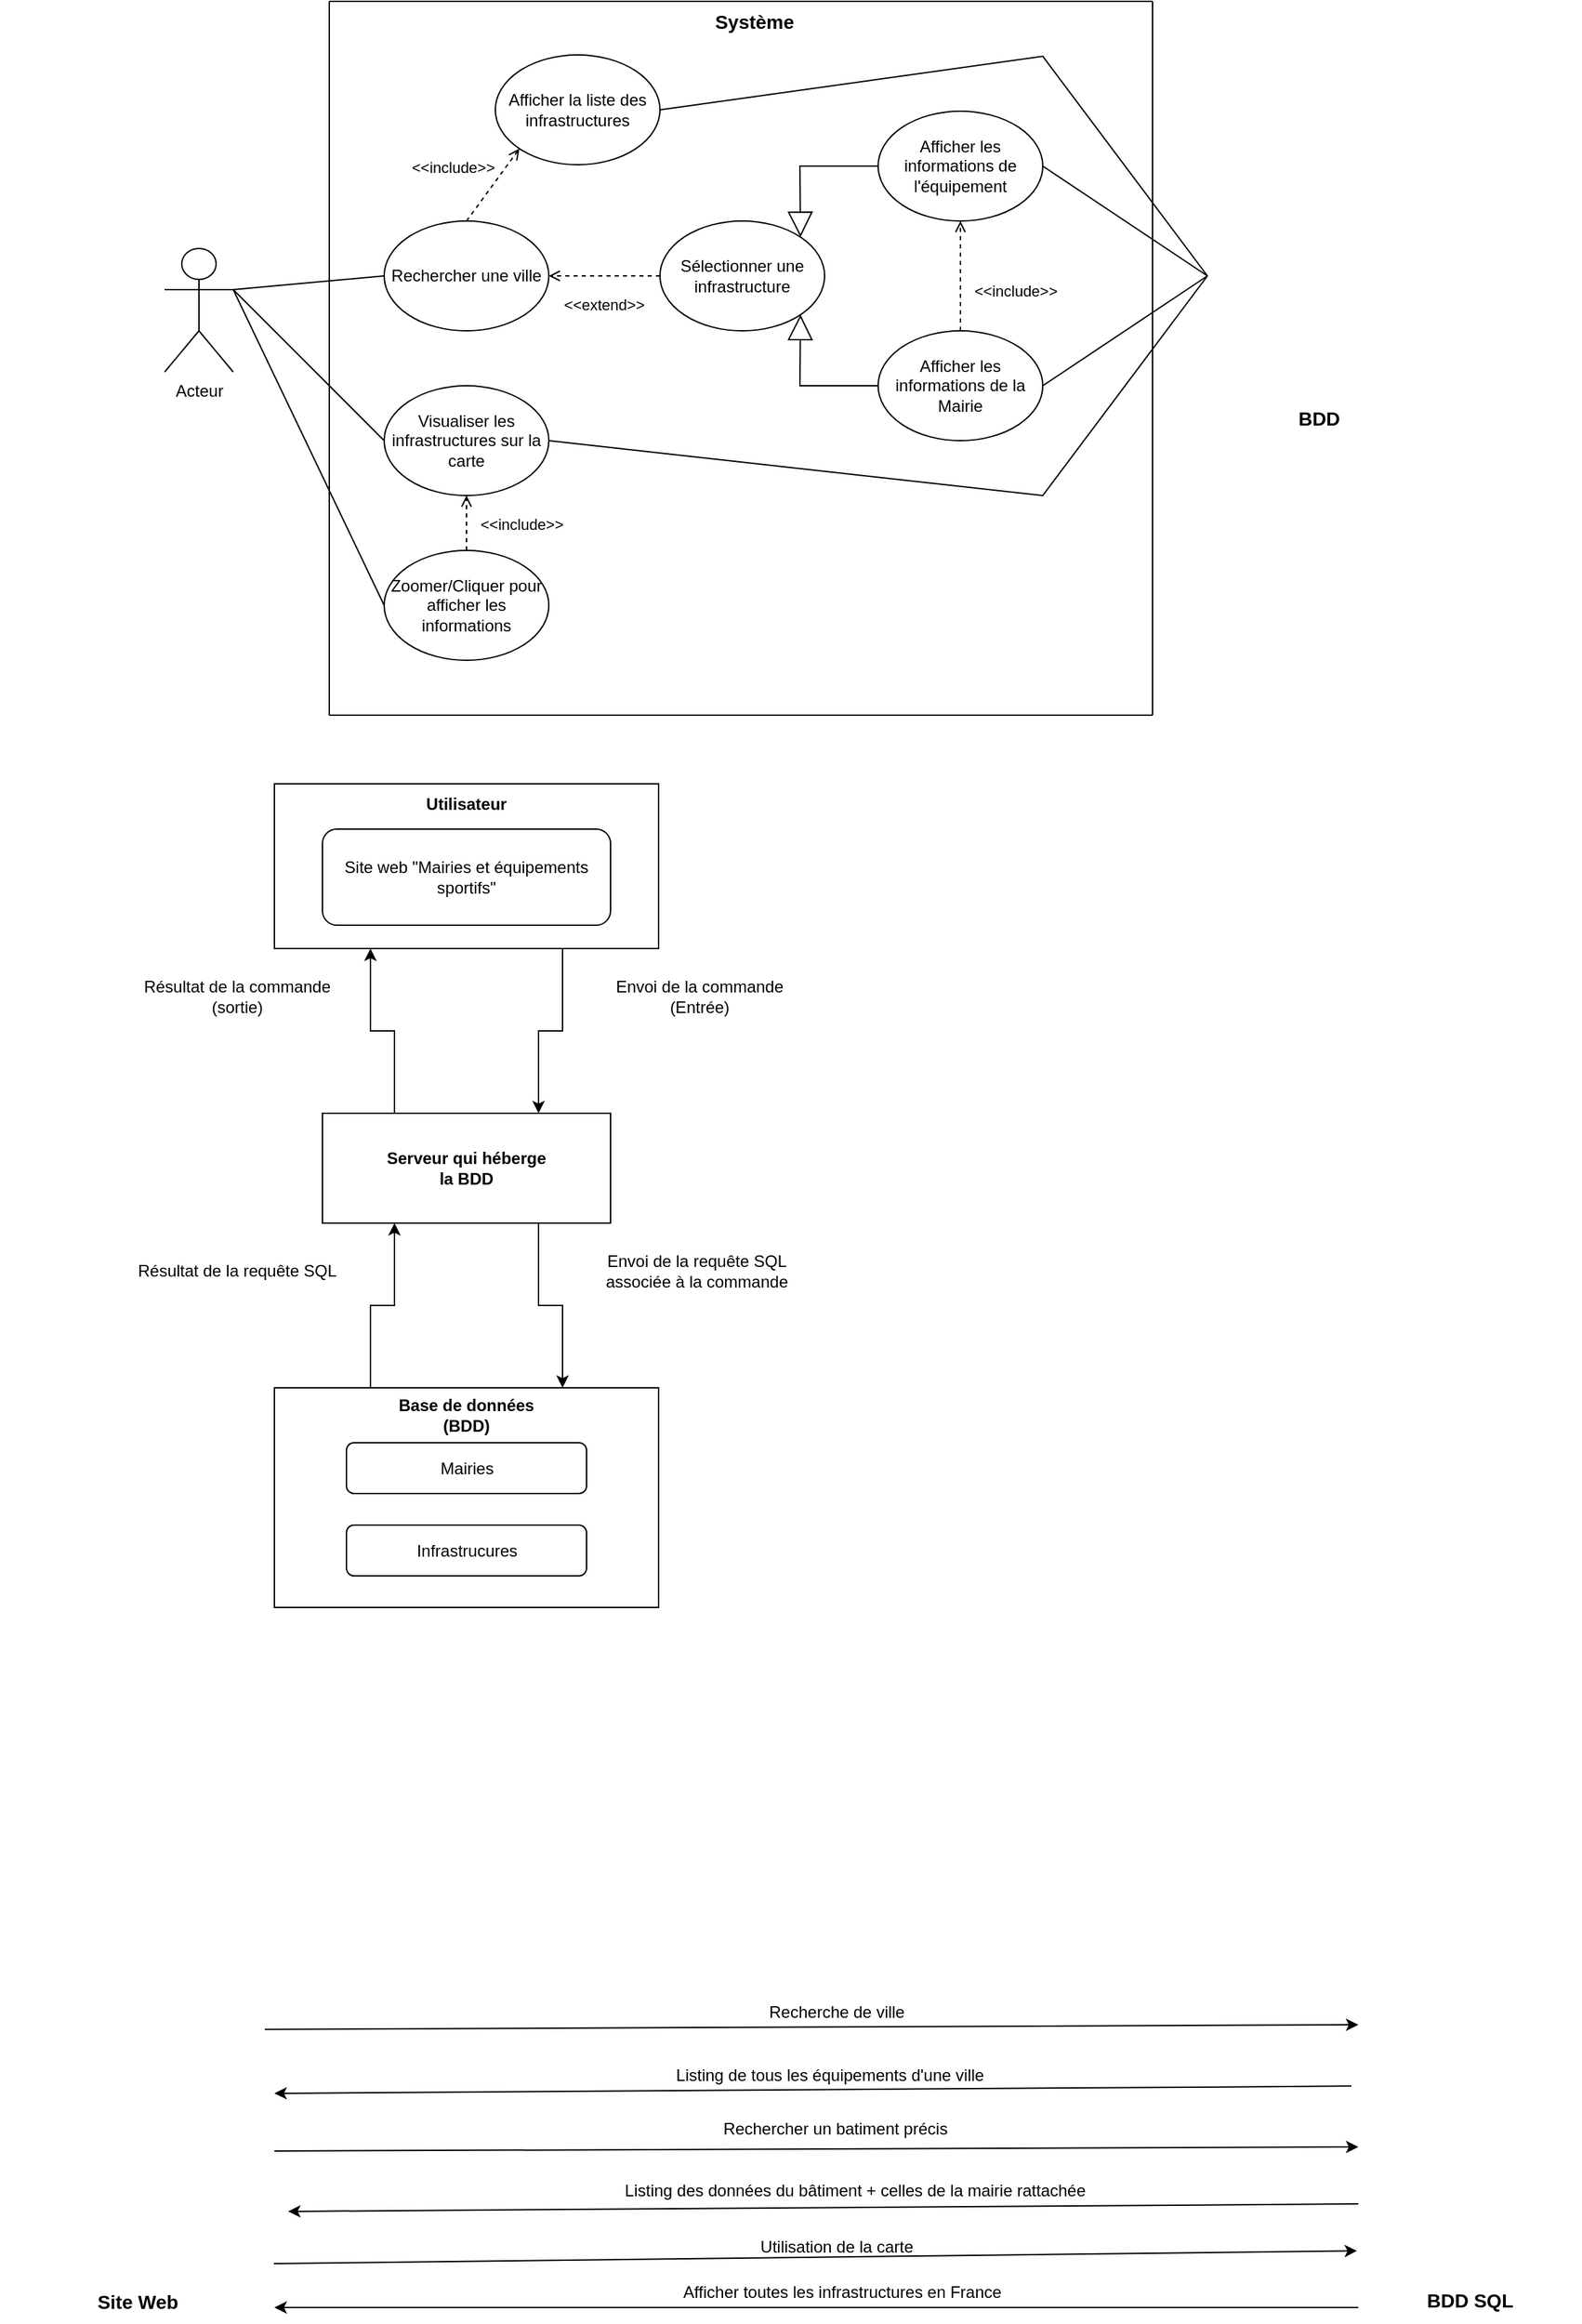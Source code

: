 <mxfile version="21.0.2" type="github">
  <diagram name="Page-1" id="cQ5CMKUKB73tTbLdVCQ3">
    <mxGraphModel dx="2440" dy="676" grid="1" gridSize="10" guides="1" tooltips="1" connect="1" arrows="1" fold="1" page="1" pageScale="1" pageWidth="827" pageHeight="1169" math="0" shadow="0">
      <root>
        <mxCell id="0" />
        <mxCell id="1" parent="0" />
        <mxCell id="fQxk1bWwGIDrLUCAxITk-3" value="" style="endArrow=none;html=1;rounded=0;" parent="1" edge="1">
          <mxGeometry width="50" height="50" relative="1" as="geometry">
            <mxPoint x="-560" y="30" as="sourcePoint" />
            <mxPoint x="40" y="30" as="targetPoint" />
          </mxGeometry>
        </mxCell>
        <mxCell id="fQxk1bWwGIDrLUCAxITk-4" value="" style="endArrow=none;html=1;rounded=0;" parent="1" edge="1">
          <mxGeometry width="50" height="50" relative="1" as="geometry">
            <mxPoint x="-560" y="550" as="sourcePoint" />
            <mxPoint x="40" y="550" as="targetPoint" />
          </mxGeometry>
        </mxCell>
        <mxCell id="fQxk1bWwGIDrLUCAxITk-5" value="" style="endArrow=none;html=1;rounded=0;" parent="1" edge="1">
          <mxGeometry width="50" height="50" relative="1" as="geometry">
            <mxPoint x="-560" y="30" as="sourcePoint" />
            <mxPoint x="-560" y="550" as="targetPoint" />
          </mxGeometry>
        </mxCell>
        <mxCell id="fQxk1bWwGIDrLUCAxITk-6" value="" style="endArrow=none;html=1;rounded=0;" parent="1" edge="1">
          <mxGeometry width="50" height="50" relative="1" as="geometry">
            <mxPoint x="40" y="30" as="sourcePoint" />
            <mxPoint x="40" y="550" as="targetPoint" />
          </mxGeometry>
        </mxCell>
        <mxCell id="fQxk1bWwGIDrLUCAxITk-7" value="&lt;b&gt;&lt;font style=&quot;font-size: 14px;&quot;&gt;Système&lt;/font&gt;&lt;/b&gt;" style="text;html=1;strokeColor=none;fillColor=none;align=center;verticalAlign=middle;whiteSpace=wrap;rounded=0;" parent="1" vertex="1">
          <mxGeometry x="-280" y="30" width="60" height="30" as="geometry" />
        </mxCell>
        <mxCell id="fQxk1bWwGIDrLUCAxITk-8" value="Afficher la liste des infrastructures" style="ellipse;whiteSpace=wrap;html=1;" parent="1" vertex="1">
          <mxGeometry x="-439" y="69" width="120" height="80" as="geometry" />
        </mxCell>
        <mxCell id="fQxk1bWwGIDrLUCAxITk-9" value="Rechercher une ville" style="ellipse;whiteSpace=wrap;html=1;" parent="1" vertex="1">
          <mxGeometry x="-520" y="190" width="120" height="80" as="geometry" />
        </mxCell>
        <mxCell id="fQxk1bWwGIDrLUCAxITk-10" value="Visualiser les infrastructures sur la carte" style="ellipse;whiteSpace=wrap;html=1;" parent="1" vertex="1">
          <mxGeometry x="-520" y="310" width="120" height="80" as="geometry" />
        </mxCell>
        <mxCell id="fQxk1bWwGIDrLUCAxITk-11" value="Zoomer/Cliquer pour afficher les informations" style="ellipse;whiteSpace=wrap;html=1;" parent="1" vertex="1">
          <mxGeometry x="-520" y="430" width="120" height="80" as="geometry" />
        </mxCell>
        <mxCell id="fQxk1bWwGIDrLUCAxITk-12" value="Sélectionner une infrastructure" style="ellipse;whiteSpace=wrap;html=1;" parent="1" vertex="1">
          <mxGeometry x="-319" y="190" width="120" height="80" as="geometry" />
        </mxCell>
        <mxCell id="fQxk1bWwGIDrLUCAxITk-13" value="Afficher les informations de l&#39;équipement" style="ellipse;whiteSpace=wrap;html=1;" parent="1" vertex="1">
          <mxGeometry x="-160" y="110" width="120" height="80" as="geometry" />
        </mxCell>
        <mxCell id="fQxk1bWwGIDrLUCAxITk-14" value="Afficher les informations de la Mairie" style="ellipse;whiteSpace=wrap;html=1;" parent="1" vertex="1">
          <mxGeometry x="-160" y="270" width="120" height="80" as="geometry" />
        </mxCell>
        <mxCell id="fQxk1bWwGIDrLUCAxITk-17" value="" style="shape=image;verticalLabelPosition=bottom;labelBackgroundColor=default;verticalAlign=top;aspect=fixed;imageAspect=0;image=https://cdn-icons-png.flaticon.com/512/149/149749.png;" parent="1" vertex="1">
          <mxGeometry x="80" y="149" width="162" height="162" as="geometry" />
        </mxCell>
        <mxCell id="fQxk1bWwGIDrLUCAxITk-18" value="&lt;font style=&quot;font-size: 14px;&quot;&gt;&lt;b&gt;BDD&lt;/b&gt;&lt;/font&gt;" style="text;html=1;strokeColor=none;fillColor=none;align=center;verticalAlign=middle;whiteSpace=wrap;rounded=0;" parent="1" vertex="1">
          <mxGeometry x="106.5" y="319" width="109" height="30" as="geometry" />
        </mxCell>
        <mxCell id="fQxk1bWwGIDrLUCAxITk-19" value="Acteur" style="shape=umlActor;verticalLabelPosition=bottom;verticalAlign=top;html=1;outlineConnect=0;" parent="1" vertex="1">
          <mxGeometry x="-680" y="210" width="50" height="90" as="geometry" />
        </mxCell>
        <mxCell id="fQxk1bWwGIDrLUCAxITk-25" value="&amp;lt;&amp;lt;include&amp;gt;&amp;gt;" style="html=1;verticalAlign=bottom;labelBackgroundColor=none;endArrow=open;endFill=0;dashed=1;rounded=0;entryX=0.5;entryY=1;entryDx=0;entryDy=0;" parent="1" target="fQxk1bWwGIDrLUCAxITk-10" edge="1">
          <mxGeometry x="-0.5" y="-40" width="160" relative="1" as="geometry">
            <mxPoint x="-460" y="430" as="sourcePoint" />
            <mxPoint x="-290" y="300" as="targetPoint" />
            <mxPoint as="offset" />
          </mxGeometry>
        </mxCell>
        <mxCell id="fQxk1bWwGIDrLUCAxITk-26" value="" style="endArrow=block;endSize=16;endFill=0;html=1;rounded=0;entryX=1;entryY=0;entryDx=0;entryDy=0;exitX=0;exitY=0.5;exitDx=0;exitDy=0;" parent="1" source="fQxk1bWwGIDrLUCAxITk-13" target="fQxk1bWwGIDrLUCAxITk-12" edge="1">
          <mxGeometry x="0.201" y="-47" width="160" relative="1" as="geometry">
            <mxPoint x="-360" y="270" as="sourcePoint" />
            <mxPoint x="-200" y="270" as="targetPoint" />
            <Array as="points">
              <mxPoint x="-217" y="150" />
            </Array>
            <mxPoint as="offset" />
          </mxGeometry>
        </mxCell>
        <mxCell id="fQxk1bWwGIDrLUCAxITk-27" value="" style="endArrow=block;endSize=16;endFill=0;html=1;rounded=0;entryX=1;entryY=1;entryDx=0;entryDy=0;exitX=0;exitY=0.5;exitDx=0;exitDy=0;" parent="1" source="fQxk1bWwGIDrLUCAxITk-14" target="fQxk1bWwGIDrLUCAxITk-12" edge="1">
          <mxGeometry x="0.201" y="-47" width="160" relative="1" as="geometry">
            <mxPoint x="-110" y="160" as="sourcePoint" />
            <mxPoint x="-207" y="212" as="targetPoint" />
            <mxPoint as="offset" />
            <Array as="points">
              <mxPoint x="-217" y="310" />
            </Array>
          </mxGeometry>
        </mxCell>
        <mxCell id="fQxk1bWwGIDrLUCAxITk-30" value="&amp;lt;&amp;lt;include&amp;gt;&amp;gt;" style="html=1;verticalAlign=bottom;labelBackgroundColor=none;endArrow=open;endFill=0;dashed=1;rounded=0;entryX=0;entryY=1;entryDx=0;entryDy=0;exitX=0.5;exitY=0;exitDx=0;exitDy=0;" parent="1" source="fQxk1bWwGIDrLUCAxITk-9" target="fQxk1bWwGIDrLUCAxITk-8" edge="1">
          <mxGeometry x="-0.44" y="26" width="160" relative="1" as="geometry">
            <mxPoint x="-450" y="400" as="sourcePoint" />
            <mxPoint x="-450" y="440" as="targetPoint" />
            <mxPoint as="offset" />
          </mxGeometry>
        </mxCell>
        <mxCell id="fQxk1bWwGIDrLUCAxITk-31" value="" style="endArrow=none;html=1;rounded=0;exitX=1;exitY=0.333;exitDx=0;exitDy=0;exitPerimeter=0;entryX=0;entryY=0.5;entryDx=0;entryDy=0;" parent="1" source="fQxk1bWwGIDrLUCAxITk-19" target="fQxk1bWwGIDrLUCAxITk-9" edge="1">
          <mxGeometry width="50" height="50" relative="1" as="geometry">
            <mxPoint x="-470" y="370" as="sourcePoint" />
            <mxPoint x="-420" y="320" as="targetPoint" />
          </mxGeometry>
        </mxCell>
        <mxCell id="fQxk1bWwGIDrLUCAxITk-32" value="" style="endArrow=none;html=1;rounded=0;exitX=1;exitY=0.333;exitDx=0;exitDy=0;exitPerimeter=0;entryX=0;entryY=0.5;entryDx=0;entryDy=0;" parent="1" source="fQxk1bWwGIDrLUCAxITk-19" target="fQxk1bWwGIDrLUCAxITk-10" edge="1">
          <mxGeometry width="50" height="50" relative="1" as="geometry">
            <mxPoint x="-620" y="250" as="sourcePoint" />
            <mxPoint x="-510" y="240" as="targetPoint" />
          </mxGeometry>
        </mxCell>
        <mxCell id="fQxk1bWwGIDrLUCAxITk-33" value="" style="endArrow=none;html=1;rounded=0;entryX=0;entryY=0.5;entryDx=0;entryDy=0;" parent="1" target="fQxk1bWwGIDrLUCAxITk-11" edge="1">
          <mxGeometry width="50" height="50" relative="1" as="geometry">
            <mxPoint x="-630" y="240" as="sourcePoint" />
            <mxPoint x="-510" y="360" as="targetPoint" />
          </mxGeometry>
        </mxCell>
        <mxCell id="fQxk1bWwGIDrLUCAxITk-35" value="" style="endArrow=none;html=1;rounded=0;exitX=1;exitY=0.5;exitDx=0;exitDy=0;entryX=0;entryY=0.5;entryDx=0;entryDy=0;" parent="1" source="fQxk1bWwGIDrLUCAxITk-8" target="fQxk1bWwGIDrLUCAxITk-17" edge="1">
          <mxGeometry width="50" height="50" relative="1" as="geometry">
            <mxPoint x="-610" y="260" as="sourcePoint" />
            <mxPoint x="-500" y="250" as="targetPoint" />
            <Array as="points">
              <mxPoint x="-40" y="70" />
            </Array>
          </mxGeometry>
        </mxCell>
        <mxCell id="fQxk1bWwGIDrLUCAxITk-36" value="" style="endArrow=none;html=1;rounded=0;exitX=1;exitY=0.5;exitDx=0;exitDy=0;entryX=0;entryY=0.5;entryDx=0;entryDy=0;" parent="1" source="fQxk1bWwGIDrLUCAxITk-10" target="fQxk1bWwGIDrLUCAxITk-17" edge="1">
          <mxGeometry width="50" height="50" relative="1" as="geometry">
            <mxPoint x="-390" y="120" as="sourcePoint" />
            <mxPoint x="90" y="240" as="targetPoint" />
            <Array as="points">
              <mxPoint x="-40" y="390" />
            </Array>
          </mxGeometry>
        </mxCell>
        <mxCell id="fQxk1bWwGIDrLUCAxITk-37" value="" style="endArrow=none;html=1;rounded=0;exitX=1;exitY=0.5;exitDx=0;exitDy=0;" parent="1" source="fQxk1bWwGIDrLUCAxITk-13" edge="1">
          <mxGeometry width="50" height="50" relative="1" as="geometry">
            <mxPoint x="-380" y="130" as="sourcePoint" />
            <mxPoint x="80" y="230" as="targetPoint" />
            <Array as="points" />
          </mxGeometry>
        </mxCell>
        <mxCell id="fQxk1bWwGIDrLUCAxITk-38" value="" style="endArrow=none;html=1;rounded=0;exitX=1;exitY=0.5;exitDx=0;exitDy=0;" parent="1" source="fQxk1bWwGIDrLUCAxITk-14" edge="1">
          <mxGeometry width="50" height="50" relative="1" as="geometry">
            <mxPoint x="10" y="160" as="sourcePoint" />
            <mxPoint x="80" y="230" as="targetPoint" />
            <Array as="points" />
          </mxGeometry>
        </mxCell>
        <mxCell id="fQxk1bWwGIDrLUCAxITk-41" value="&amp;lt;&amp;lt;include&amp;gt;&amp;gt;" style="html=1;verticalAlign=bottom;labelBackgroundColor=none;endArrow=open;endFill=0;dashed=1;rounded=0;entryX=0.5;entryY=1;entryDx=0;entryDy=0;exitX=0.5;exitY=0;exitDx=0;exitDy=0;" parent="1" source="fQxk1bWwGIDrLUCAxITk-14" target="fQxk1bWwGIDrLUCAxITk-13" edge="1">
          <mxGeometry x="-0.5" y="-40" width="160" relative="1" as="geometry">
            <mxPoint x="-450" y="440" as="sourcePoint" />
            <mxPoint x="-450" y="400" as="targetPoint" />
            <mxPoint as="offset" />
          </mxGeometry>
        </mxCell>
        <mxCell id="fQxk1bWwGIDrLUCAxITk-59" style="edgeStyle=orthogonalEdgeStyle;rounded=0;orthogonalLoop=1;jettySize=auto;html=1;exitX=0.75;exitY=1;exitDx=0;exitDy=0;entryX=0.75;entryY=0;entryDx=0;entryDy=0;" parent="1" source="fQxk1bWwGIDrLUCAxITk-42" target="fQxk1bWwGIDrLUCAxITk-45" edge="1">
          <mxGeometry relative="1" as="geometry" />
        </mxCell>
        <mxCell id="fQxk1bWwGIDrLUCAxITk-42" value="" style="rounded=0;whiteSpace=wrap;html=1;" parent="1" vertex="1">
          <mxGeometry x="-600" y="600" width="280" height="120" as="geometry" />
        </mxCell>
        <mxCell id="fQxk1bWwGIDrLUCAxITk-43" value="&lt;b&gt;Utilisateur&lt;/b&gt;" style="text;html=1;strokeColor=none;fillColor=none;align=center;verticalAlign=middle;whiteSpace=wrap;rounded=0;" parent="1" vertex="1">
          <mxGeometry x="-520" y="600" width="120" height="30" as="geometry" />
        </mxCell>
        <mxCell id="fQxk1bWwGIDrLUCAxITk-44" value="Site web &quot;Mairies et équipements sportifs&quot;" style="rounded=1;whiteSpace=wrap;html=1;" parent="1" vertex="1">
          <mxGeometry x="-565" y="633" width="210" height="70" as="geometry" />
        </mxCell>
        <mxCell id="fQxk1bWwGIDrLUCAxITk-58" style="edgeStyle=orthogonalEdgeStyle;rounded=0;orthogonalLoop=1;jettySize=auto;html=1;exitX=0.75;exitY=1;exitDx=0;exitDy=0;entryX=0.75;entryY=0;entryDx=0;entryDy=0;" parent="1" source="fQxk1bWwGIDrLUCAxITk-45" target="fQxk1bWwGIDrLUCAxITk-48" edge="1">
          <mxGeometry relative="1" as="geometry" />
        </mxCell>
        <mxCell id="fQxk1bWwGIDrLUCAxITk-60" style="edgeStyle=orthogonalEdgeStyle;rounded=0;orthogonalLoop=1;jettySize=auto;html=1;exitX=0.25;exitY=0;exitDx=0;exitDy=0;entryX=0.25;entryY=1;entryDx=0;entryDy=0;" parent="1" source="fQxk1bWwGIDrLUCAxITk-45" target="fQxk1bWwGIDrLUCAxITk-42" edge="1">
          <mxGeometry relative="1" as="geometry" />
        </mxCell>
        <mxCell id="fQxk1bWwGIDrLUCAxITk-45" value="" style="rounded=0;whiteSpace=wrap;html=1;" parent="1" vertex="1">
          <mxGeometry x="-565" y="840" width="210" height="80" as="geometry" />
        </mxCell>
        <mxCell id="fQxk1bWwGIDrLUCAxITk-46" value="&lt;b&gt;Serveur qui héberge la BDD&lt;/b&gt;" style="text;html=1;strokeColor=none;fillColor=none;align=center;verticalAlign=middle;whiteSpace=wrap;rounded=0;" parent="1" vertex="1">
          <mxGeometry x="-520" y="865" width="120" height="30" as="geometry" />
        </mxCell>
        <mxCell id="fQxk1bWwGIDrLUCAxITk-54" style="edgeStyle=orthogonalEdgeStyle;rounded=0;orthogonalLoop=1;jettySize=auto;html=1;exitX=0.25;exitY=0;exitDx=0;exitDy=0;entryX=0.25;entryY=1;entryDx=0;entryDy=0;" parent="1" source="fQxk1bWwGIDrLUCAxITk-48" target="fQxk1bWwGIDrLUCAxITk-45" edge="1">
          <mxGeometry relative="1" as="geometry" />
        </mxCell>
        <mxCell id="fQxk1bWwGIDrLUCAxITk-48" value="" style="rounded=0;whiteSpace=wrap;html=1;" parent="1" vertex="1">
          <mxGeometry x="-600" y="1040" width="280" height="160" as="geometry" />
        </mxCell>
        <mxCell id="fQxk1bWwGIDrLUCAxITk-49" value="&lt;b&gt;Base de données (BDD)&lt;/b&gt;" style="text;html=1;strokeColor=none;fillColor=none;align=center;verticalAlign=middle;whiteSpace=wrap;rounded=0;" parent="1" vertex="1">
          <mxGeometry x="-520" y="1045" width="120" height="30" as="geometry" />
        </mxCell>
        <mxCell id="fQxk1bWwGIDrLUCAxITk-50" value="Mairies" style="rounded=1;whiteSpace=wrap;html=1;" parent="1" vertex="1">
          <mxGeometry x="-547.5" y="1080" width="175" height="37" as="geometry" />
        </mxCell>
        <mxCell id="fQxk1bWwGIDrLUCAxITk-51" value="Infrastrucures" style="rounded=1;whiteSpace=wrap;html=1;" parent="1" vertex="1">
          <mxGeometry x="-547.5" y="1140" width="175" height="37" as="geometry" />
        </mxCell>
        <mxCell id="fQxk1bWwGIDrLUCAxITk-56" value="Résultat de la requête SQL" style="text;html=1;strokeColor=none;fillColor=none;align=center;verticalAlign=middle;whiteSpace=wrap;rounded=0;" parent="1" vertex="1">
          <mxGeometry x="-707.5" y="940" width="160" height="30" as="geometry" />
        </mxCell>
        <mxCell id="fQxk1bWwGIDrLUCAxITk-57" value="Envoi de la requête SQL associée à la commande" style="text;html=1;strokeColor=none;fillColor=none;align=center;verticalAlign=middle;whiteSpace=wrap;rounded=0;" parent="1" vertex="1">
          <mxGeometry x="-372.5" y="940" width="160" height="30" as="geometry" />
        </mxCell>
        <mxCell id="fQxk1bWwGIDrLUCAxITk-61" value="Résultat de la commande (sortie)" style="text;html=1;strokeColor=none;fillColor=none;align=center;verticalAlign=middle;whiteSpace=wrap;rounded=0;" parent="1" vertex="1">
          <mxGeometry x="-707.5" y="740" width="160" height="30" as="geometry" />
        </mxCell>
        <mxCell id="fQxk1bWwGIDrLUCAxITk-62" value="Envoi de la commande (Entrée)" style="text;html=1;strokeColor=none;fillColor=none;align=center;verticalAlign=middle;whiteSpace=wrap;rounded=0;" parent="1" vertex="1">
          <mxGeometry x="-370" y="740" width="160" height="30" as="geometry" />
        </mxCell>
        <mxCell id="KTyuQW0WQ8PM2iu2JHYP-1" value="&lt;font style=&quot;font-size: 14px;&quot;&gt;&lt;b&gt;BDD SQL&lt;/b&gt;&lt;/font&gt;" style="text;html=1;strokeColor=none;fillColor=none;align=center;verticalAlign=middle;whiteSpace=wrap;rounded=0;" vertex="1" parent="1">
          <mxGeometry x="216.5" y="1690" width="109" height="30" as="geometry" />
        </mxCell>
        <mxCell id="KTyuQW0WQ8PM2iu2JHYP-2" value="" style="shape=image;verticalLabelPosition=bottom;labelBackgroundColor=default;verticalAlign=top;aspect=fixed;imageAspect=0;image=https://cdn-icons-png.flaticon.com/512/149/149749.png;" vertex="1" parent="1">
          <mxGeometry x="190" y="1520" width="162" height="162" as="geometry" />
        </mxCell>
        <mxCell id="KTyuQW0WQ8PM2iu2JHYP-4" value="" style="shape=image;html=1;verticalAlign=top;verticalLabelPosition=bottom;labelBackgroundColor=#ffffff;imageAspect=0;aspect=fixed;image=https://cdn1.iconfinder.com/data/icons/seo-and-web-development-6/32/Web_website_favorite_site_star-128.png" vertex="1" parent="1">
          <mxGeometry x="-800" y="1504" width="200" height="200" as="geometry" />
        </mxCell>
        <mxCell id="KTyuQW0WQ8PM2iu2JHYP-5" value="&lt;font style=&quot;font-size: 14px;&quot;&gt;&lt;b&gt;Site Web&lt;/b&gt;&lt;/font&gt;" style="text;html=1;strokeColor=none;fillColor=none;align=center;verticalAlign=middle;whiteSpace=wrap;rounded=0;" vertex="1" parent="1">
          <mxGeometry x="-754.5" y="1691" width="109" height="30" as="geometry" />
        </mxCell>
        <mxCell id="KTyuQW0WQ8PM2iu2JHYP-6" value="" style="endArrow=classic;html=1;rounded=0;exitX=0.965;exitY=0.097;exitDx=0;exitDy=0;entryX=0;entryY=0;entryDx=0;entryDy=0;exitPerimeter=0;" edge="1" parent="1">
          <mxGeometry width="50" height="50" relative="1" as="geometry">
            <mxPoint x="-607" y="1507.4" as="sourcePoint" />
            <mxPoint x="190" y="1504" as="targetPoint" />
          </mxGeometry>
        </mxCell>
        <mxCell id="KTyuQW0WQ8PM2iu2JHYP-7" value="Recherche de ville" style="text;html=1;strokeColor=none;fillColor=none;align=center;verticalAlign=middle;whiteSpace=wrap;rounded=0;" vertex="1" parent="1">
          <mxGeometry x="-270" y="1480" width="160" height="30" as="geometry" />
        </mxCell>
        <mxCell id="KTyuQW0WQ8PM2iu2JHYP-8" value="" style="endArrow=classic;html=1;rounded=0;exitX=-0.031;exitY=0.177;exitDx=0;exitDy=0;entryX=1;entryY=0.25;entryDx=0;entryDy=0;exitPerimeter=0;" edge="1" parent="1" source="KTyuQW0WQ8PM2iu2JHYP-2" target="KTyuQW0WQ8PM2iu2JHYP-4">
          <mxGeometry width="50" height="50" relative="1" as="geometry">
            <mxPoint x="-590" y="1514" as="sourcePoint" />
            <mxPoint x="200" y="1530" as="targetPoint" />
          </mxGeometry>
        </mxCell>
        <mxCell id="KTyuQW0WQ8PM2iu2JHYP-9" value="Listing de tous les équipements d&#39;une ville" style="text;html=1;strokeColor=none;fillColor=none;align=center;verticalAlign=middle;whiteSpace=wrap;rounded=0;" vertex="1" parent="1">
          <mxGeometry x="-355" y="1526" width="320" height="30" as="geometry" />
        </mxCell>
        <mxCell id="KTyuQW0WQ8PM2iu2JHYP-10" value="" style="endArrow=classic;html=1;rounded=0;entryX=1;entryY=1;entryDx=0;entryDy=0;" edge="1" parent="1">
          <mxGeometry width="50" height="50" relative="1" as="geometry">
            <mxPoint x="190" y="1710" as="sourcePoint" />
            <mxPoint x="-600" y="1710" as="targetPoint" />
          </mxGeometry>
        </mxCell>
        <mxCell id="KTyuQW0WQ8PM2iu2JHYP-11" value="Afficher toutes les infrastructures en France" style="text;html=1;strokeColor=none;fillColor=none;align=center;verticalAlign=middle;whiteSpace=wrap;rounded=0;" vertex="1" parent="1">
          <mxGeometry x="-331" y="1684" width="290" height="30" as="geometry" />
        </mxCell>
        <mxCell id="KTyuQW0WQ8PM2iu2JHYP-12" value="" style="endArrow=classic;html=1;rounded=0;exitX=1;exitY=0.5;exitDx=0;exitDy=0;entryX=0;entryY=0.5;entryDx=0;entryDy=0;" edge="1" parent="1">
          <mxGeometry width="50" height="50" relative="1" as="geometry">
            <mxPoint x="-600" y="1596" as="sourcePoint" />
            <mxPoint x="190" y="1593" as="targetPoint" />
          </mxGeometry>
        </mxCell>
        <mxCell id="KTyuQW0WQ8PM2iu2JHYP-13" value="Rechercher un batiment précis" style="text;html=1;strokeColor=none;fillColor=none;align=center;verticalAlign=middle;whiteSpace=wrap;rounded=0;" vertex="1" parent="1">
          <mxGeometry x="-291" y="1565" width="200" height="30" as="geometry" />
        </mxCell>
        <mxCell id="KTyuQW0WQ8PM2iu2JHYP-16" value="" style="endArrow=classic;html=1;rounded=0;exitX=0;exitY=0.75;exitDx=0;exitDy=0;" edge="1" parent="1">
          <mxGeometry width="50" height="50" relative="1" as="geometry">
            <mxPoint x="190" y="1634.5" as="sourcePoint" />
            <mxPoint x="-590" y="1640" as="targetPoint" />
          </mxGeometry>
        </mxCell>
        <mxCell id="KTyuQW0WQ8PM2iu2JHYP-17" value="Listing des données du bâtiment + celles de la mairie rattachée&amp;nbsp;" style="text;html=1;strokeColor=none;fillColor=none;align=center;verticalAlign=middle;whiteSpace=wrap;rounded=0;" vertex="1" parent="1">
          <mxGeometry x="-400" y="1610" width="450" height="30" as="geometry" />
        </mxCell>
        <mxCell id="KTyuQW0WQ8PM2iu2JHYP-18" value="" style="endArrow=classic;html=1;rounded=0;exitX=0.998;exitY=0.87;exitDx=0;exitDy=0;entryX=-0.006;entryY=0.918;entryDx=0;entryDy=0;entryPerimeter=0;exitPerimeter=0;" edge="1" parent="1" source="KTyuQW0WQ8PM2iu2JHYP-4" target="KTyuQW0WQ8PM2iu2JHYP-2">
          <mxGeometry width="50" height="50" relative="1" as="geometry">
            <mxPoint x="200" y="1692" as="sourcePoint" />
            <mxPoint x="-590" y="1714" as="targetPoint" />
          </mxGeometry>
        </mxCell>
        <mxCell id="KTyuQW0WQ8PM2iu2JHYP-19" value="Utilisation de la carte" style="text;html=1;strokeColor=none;fillColor=none;align=center;verticalAlign=middle;whiteSpace=wrap;rounded=0;" vertex="1" parent="1">
          <mxGeometry x="-290" y="1651" width="200" height="30" as="geometry" />
        </mxCell>
        <mxCell id="KTyuQW0WQ8PM2iu2JHYP-24" value="&amp;lt;&amp;lt;extend&amp;gt;&amp;gt;" style="html=1;verticalAlign=bottom;labelBackgroundColor=none;endArrow=open;endFill=0;dashed=1;rounded=0;entryX=1;entryY=0.5;entryDx=0;entryDy=0;exitX=0;exitY=0.5;exitDx=0;exitDy=0;" edge="1" parent="1" source="fQxk1bWwGIDrLUCAxITk-12" target="fQxk1bWwGIDrLUCAxITk-9">
          <mxGeometry x="0.012" y="30" width="160" relative="1" as="geometry">
            <mxPoint x="-400" y="233" as="sourcePoint" />
            <mxPoint x="-361" y="180" as="targetPoint" />
            <mxPoint as="offset" />
          </mxGeometry>
        </mxCell>
      </root>
    </mxGraphModel>
  </diagram>
</mxfile>
